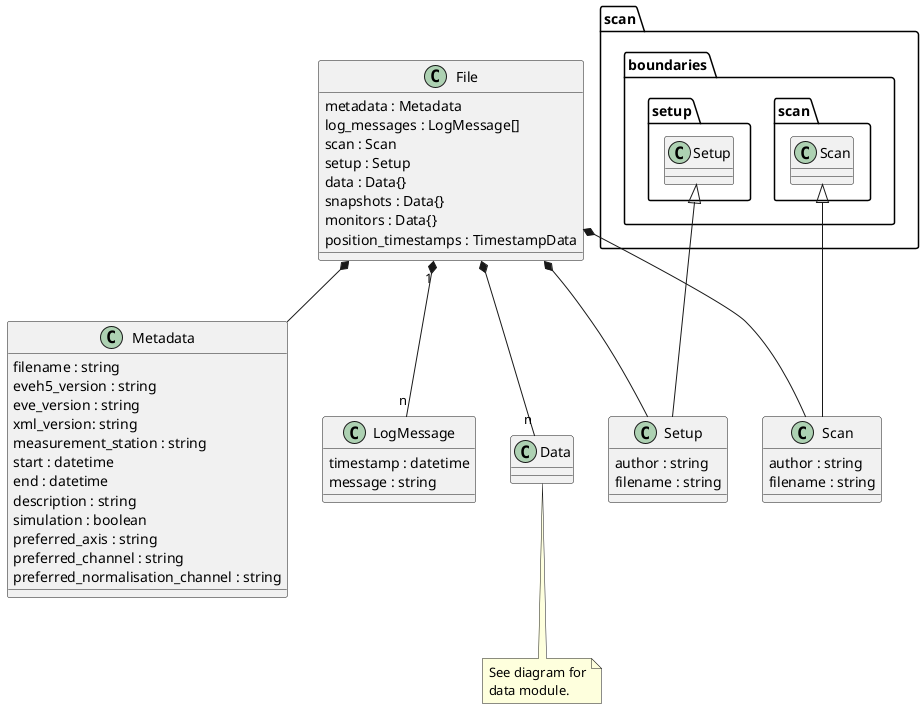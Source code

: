 @startuml

class File {
    metadata : Metadata
    log_messages : LogMessage[]
    scan : Scan
    setup : Setup
    data : Data{}
    snapshots : Data{}
    monitors : Data{}
    position_timestamps : TimestampData
}

File *-- "n" Data
note bottom: See diagram for\ndata module.

class Metadata{
    filename : string
    eveh5_version : string
    eve_version : string
    xml_version: string
    measurement_station : string
    start : datetime
    end : datetime
    description : string
    simulation : boolean
    preferred_axis : string
    preferred_channel : string
    preferred_normalisation_channel : string
}

class LogMessage {
    timestamp : datetime
    message : string
}

class Scan extends scan.boundaries.scan.Scan {
    author : string
    filename : string
}
'note left: See diagrams for\nscan subpackage.

class Setup extends scan.boundaries.setup.Setup {
    author : string
    filename : string
}

File *-- Metadata
File "1" *-- "n" LogMessage
File *-- Scan
File *-- Setup

@enduml
